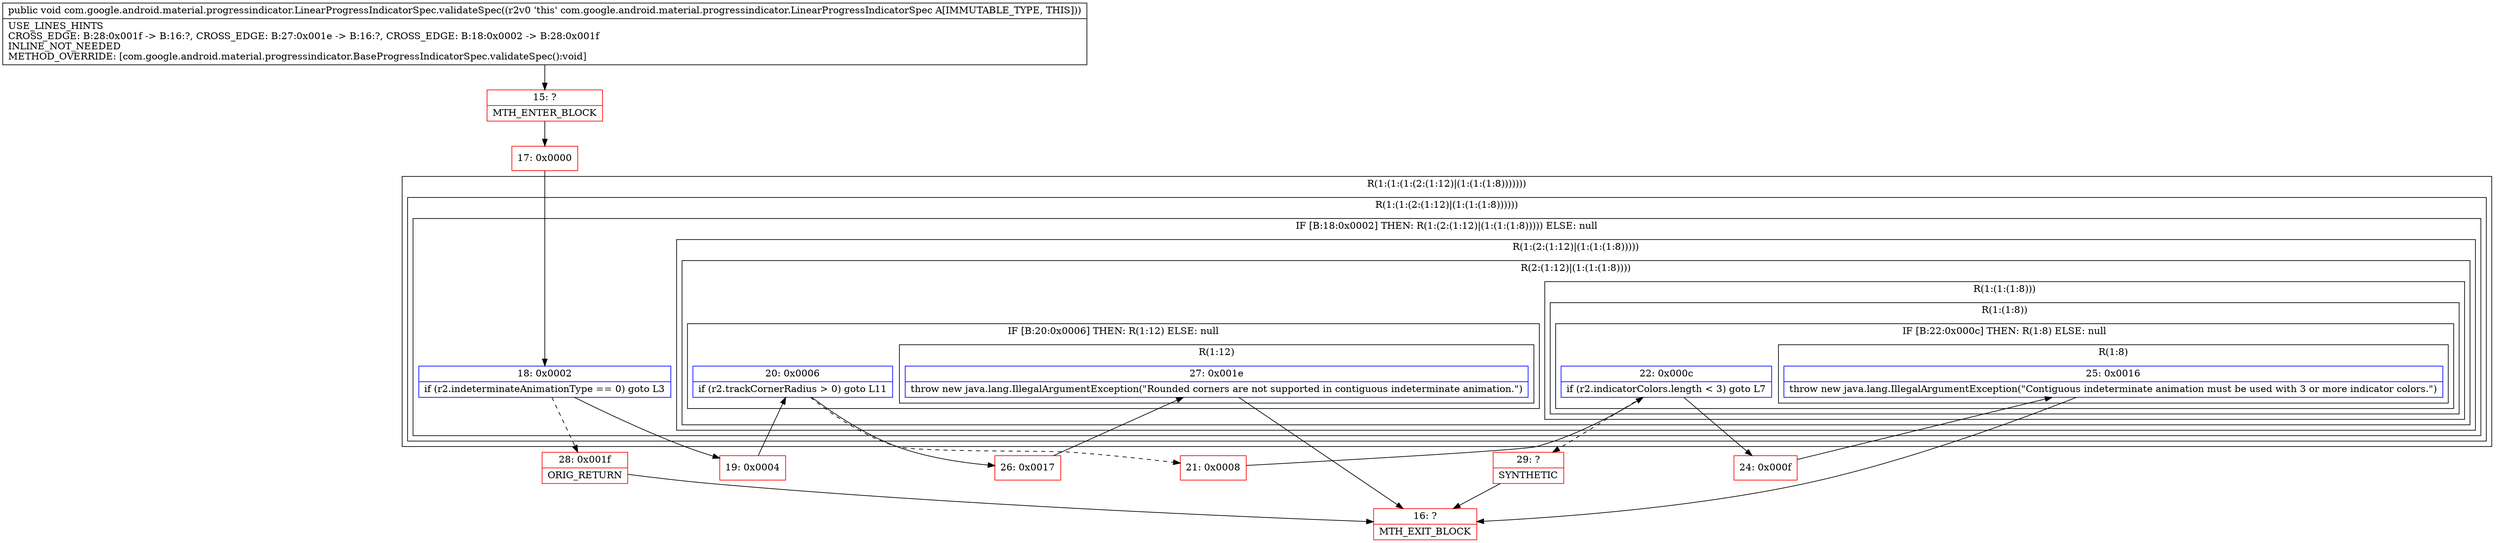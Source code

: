 digraph "CFG forcom.google.android.material.progressindicator.LinearProgressIndicatorSpec.validateSpec()V" {
subgraph cluster_Region_946461970 {
label = "R(1:(1:(1:(2:(1:12)|(1:(1:(1:8)))))))";
node [shape=record,color=blue];
subgraph cluster_Region_813431172 {
label = "R(1:(1:(2:(1:12)|(1:(1:(1:8))))))";
node [shape=record,color=blue];
subgraph cluster_IfRegion_1296961526 {
label = "IF [B:18:0x0002] THEN: R(1:(2:(1:12)|(1:(1:(1:8))))) ELSE: null";
node [shape=record,color=blue];
Node_18 [shape=record,label="{18\:\ 0x0002|if (r2.indeterminateAnimationType == 0) goto L3\l}"];
subgraph cluster_Region_1016201735 {
label = "R(1:(2:(1:12)|(1:(1:(1:8)))))";
node [shape=record,color=blue];
subgraph cluster_Region_1256577482 {
label = "R(2:(1:12)|(1:(1:(1:8))))";
node [shape=record,color=blue];
subgraph cluster_IfRegion_624803531 {
label = "IF [B:20:0x0006] THEN: R(1:12) ELSE: null";
node [shape=record,color=blue];
Node_20 [shape=record,label="{20\:\ 0x0006|if (r2.trackCornerRadius \> 0) goto L11\l}"];
subgraph cluster_Region_405877797 {
label = "R(1:12)";
node [shape=record,color=blue];
Node_27 [shape=record,label="{27\:\ 0x001e|throw new java.lang.IllegalArgumentException(\"Rounded corners are not supported in contiguous indeterminate animation.\")\l}"];
}
}
subgraph cluster_Region_882872094 {
label = "R(1:(1:(1:8)))";
node [shape=record,color=blue];
subgraph cluster_Region_1355819982 {
label = "R(1:(1:8))";
node [shape=record,color=blue];
subgraph cluster_IfRegion_416484601 {
label = "IF [B:22:0x000c] THEN: R(1:8) ELSE: null";
node [shape=record,color=blue];
Node_22 [shape=record,label="{22\:\ 0x000c|if (r2.indicatorColors.length \< 3) goto L7\l}"];
subgraph cluster_Region_164795354 {
label = "R(1:8)";
node [shape=record,color=blue];
Node_25 [shape=record,label="{25\:\ 0x0016|throw new java.lang.IllegalArgumentException(\"Contiguous indeterminate animation must be used with 3 or more indicator colors.\")\l}"];
}
}
}
}
}
}
}
}
}
Node_15 [shape=record,color=red,label="{15\:\ ?|MTH_ENTER_BLOCK\l}"];
Node_17 [shape=record,color=red,label="{17\:\ 0x0000}"];
Node_19 [shape=record,color=red,label="{19\:\ 0x0004}"];
Node_21 [shape=record,color=red,label="{21\:\ 0x0008}"];
Node_24 [shape=record,color=red,label="{24\:\ 0x000f}"];
Node_16 [shape=record,color=red,label="{16\:\ ?|MTH_EXIT_BLOCK\l}"];
Node_29 [shape=record,color=red,label="{29\:\ ?|SYNTHETIC\l}"];
Node_26 [shape=record,color=red,label="{26\:\ 0x0017}"];
Node_28 [shape=record,color=red,label="{28\:\ 0x001f|ORIG_RETURN\l}"];
MethodNode[shape=record,label="{public void com.google.android.material.progressindicator.LinearProgressIndicatorSpec.validateSpec((r2v0 'this' com.google.android.material.progressindicator.LinearProgressIndicatorSpec A[IMMUTABLE_TYPE, THIS]))  | USE_LINES_HINTS\lCROSS_EDGE: B:28:0x001f \-\> B:16:?, CROSS_EDGE: B:27:0x001e \-\> B:16:?, CROSS_EDGE: B:18:0x0002 \-\> B:28:0x001f\lINLINE_NOT_NEEDED\lMETHOD_OVERRIDE: [com.google.android.material.progressindicator.BaseProgressIndicatorSpec.validateSpec():void]\l}"];
MethodNode -> Node_15;Node_18 -> Node_19;
Node_18 -> Node_28[style=dashed];
Node_20 -> Node_21[style=dashed];
Node_20 -> Node_26;
Node_27 -> Node_16;
Node_22 -> Node_24;
Node_22 -> Node_29[style=dashed];
Node_25 -> Node_16;
Node_15 -> Node_17;
Node_17 -> Node_18;
Node_19 -> Node_20;
Node_21 -> Node_22;
Node_24 -> Node_25;
Node_29 -> Node_16;
Node_26 -> Node_27;
Node_28 -> Node_16;
}

